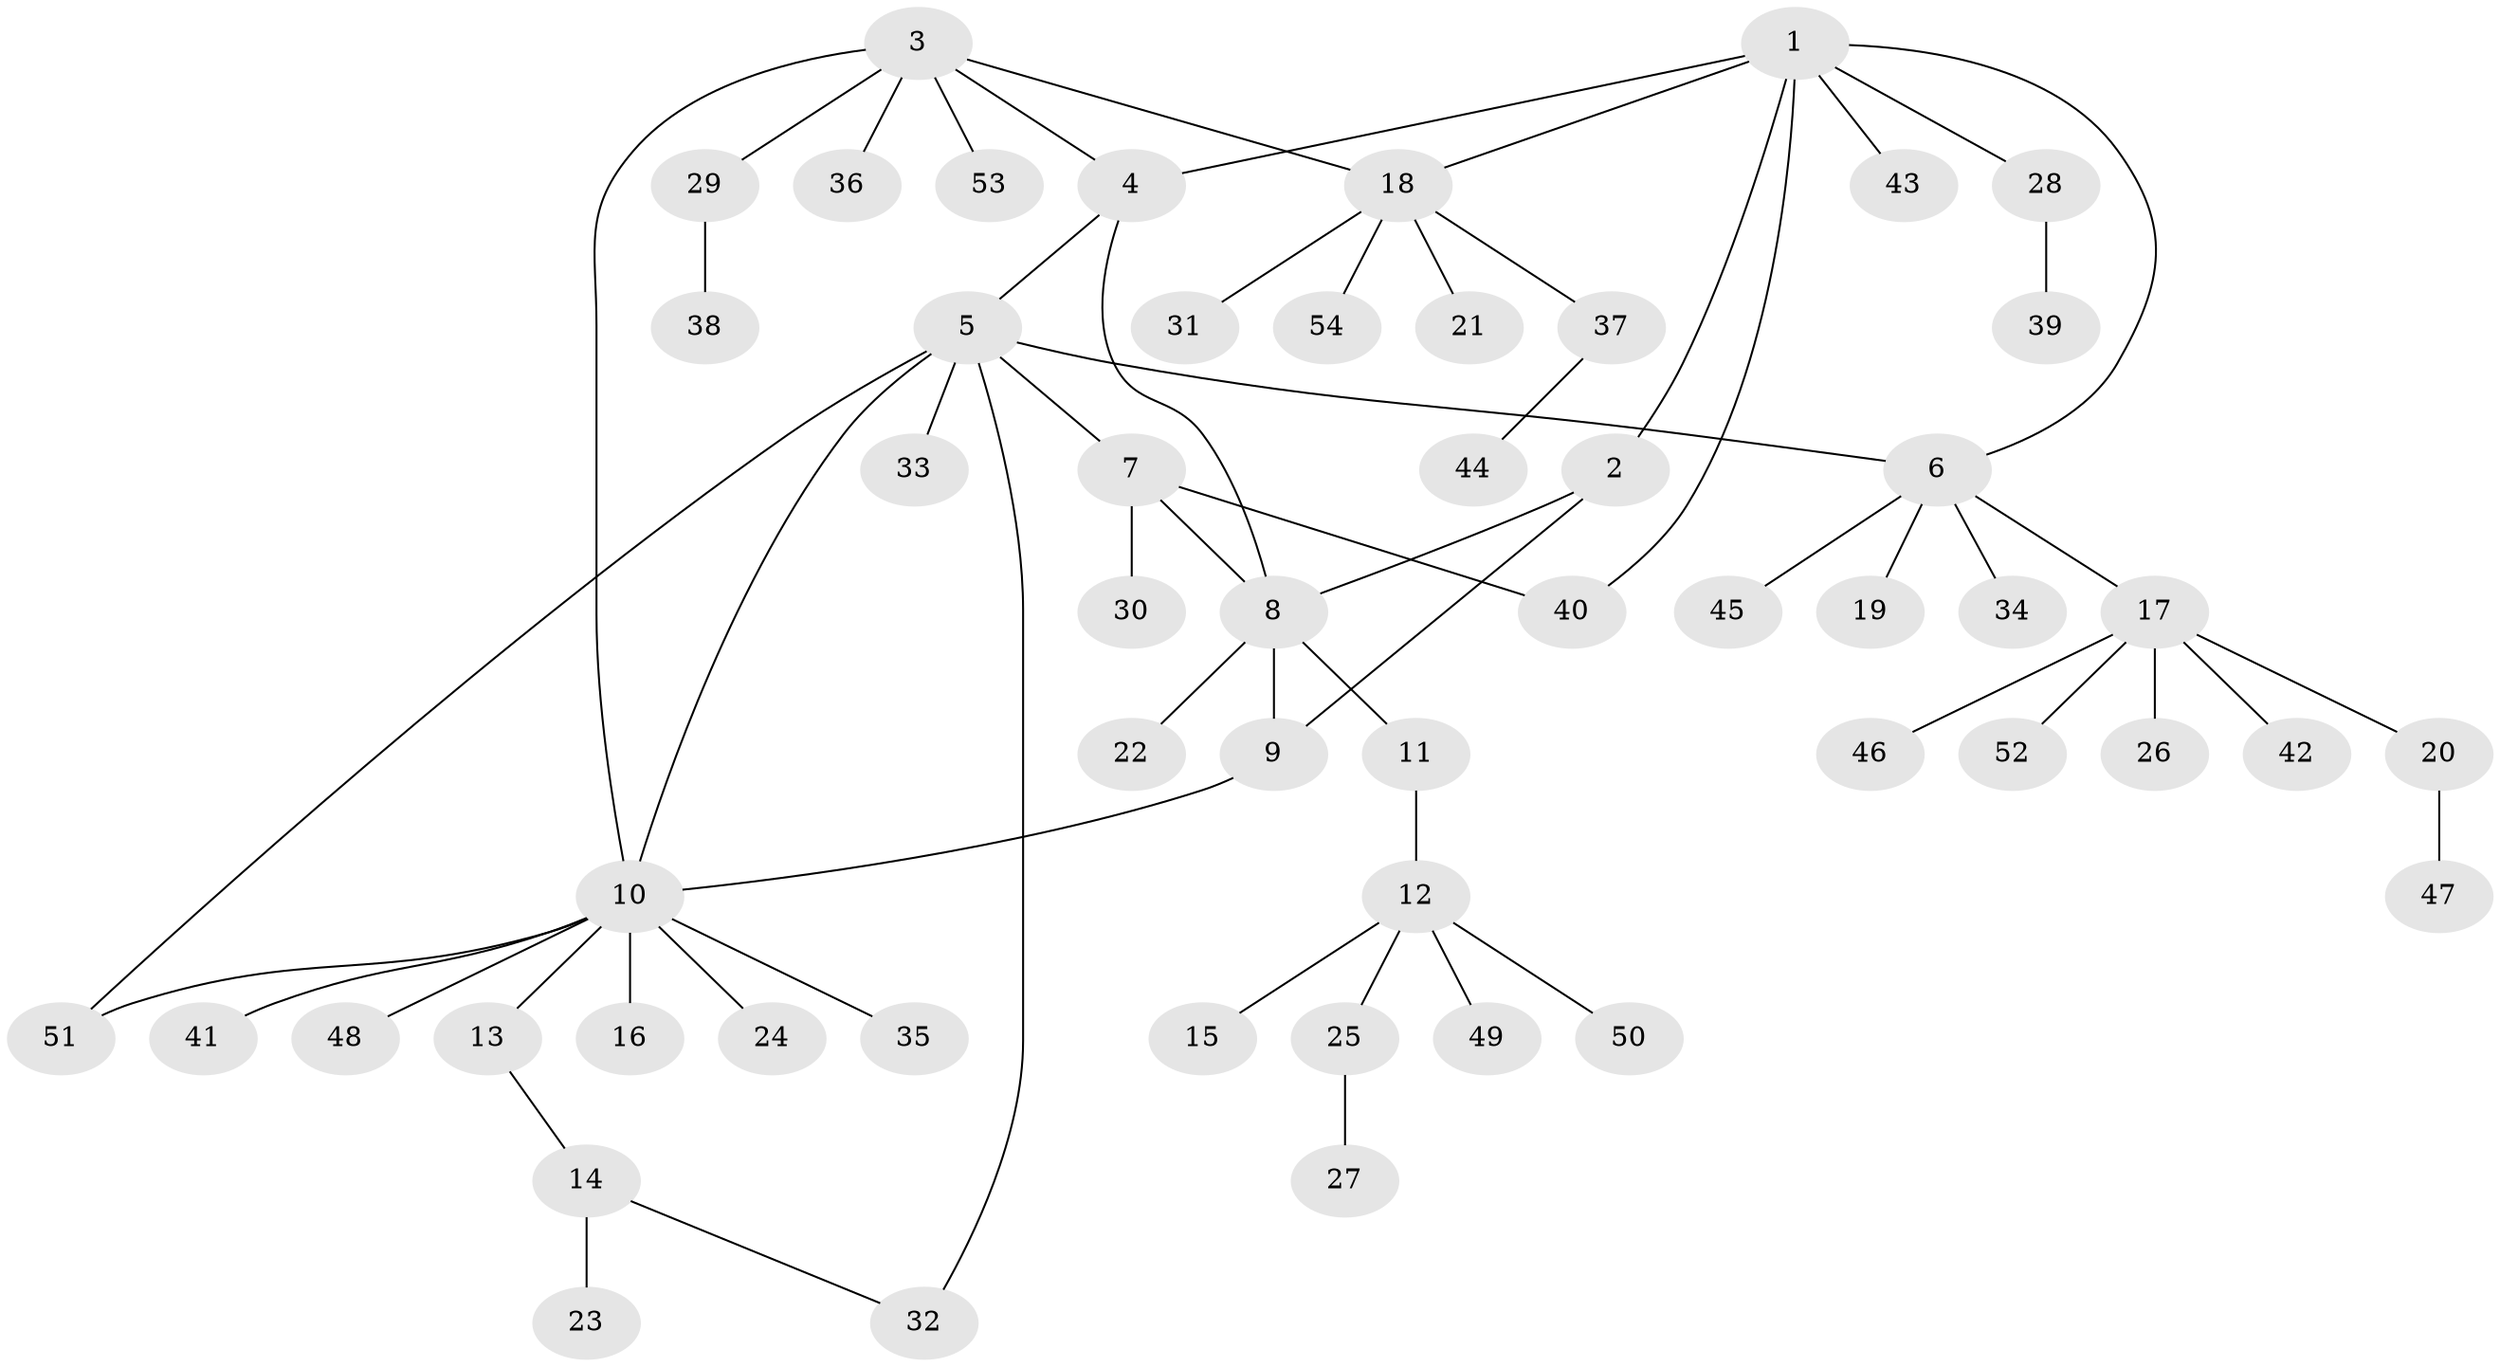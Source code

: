 // coarse degree distribution, {5: 0.07407407407407407, 3: 0.1111111111111111, 12: 0.037037037037037035, 1: 0.7037037037037037, 10: 0.037037037037037035, 2: 0.037037037037037035}
// Generated by graph-tools (version 1.1) at 2025/57/03/04/25 21:57:57]
// undirected, 54 vertices, 63 edges
graph export_dot {
graph [start="1"]
  node [color=gray90,style=filled];
  1;
  2;
  3;
  4;
  5;
  6;
  7;
  8;
  9;
  10;
  11;
  12;
  13;
  14;
  15;
  16;
  17;
  18;
  19;
  20;
  21;
  22;
  23;
  24;
  25;
  26;
  27;
  28;
  29;
  30;
  31;
  32;
  33;
  34;
  35;
  36;
  37;
  38;
  39;
  40;
  41;
  42;
  43;
  44;
  45;
  46;
  47;
  48;
  49;
  50;
  51;
  52;
  53;
  54;
  1 -- 2;
  1 -- 4;
  1 -- 6;
  1 -- 18;
  1 -- 28;
  1 -- 40;
  1 -- 43;
  2 -- 8;
  2 -- 9;
  3 -- 4;
  3 -- 10;
  3 -- 18;
  3 -- 29;
  3 -- 36;
  3 -- 53;
  4 -- 5;
  4 -- 8;
  5 -- 6;
  5 -- 7;
  5 -- 10;
  5 -- 32;
  5 -- 33;
  5 -- 51;
  6 -- 17;
  6 -- 19;
  6 -- 34;
  6 -- 45;
  7 -- 8;
  7 -- 30;
  7 -- 40;
  8 -- 9;
  8 -- 11;
  8 -- 22;
  9 -- 10;
  10 -- 13;
  10 -- 16;
  10 -- 24;
  10 -- 35;
  10 -- 41;
  10 -- 48;
  10 -- 51;
  11 -- 12;
  12 -- 15;
  12 -- 25;
  12 -- 49;
  12 -- 50;
  13 -- 14;
  14 -- 23;
  14 -- 32;
  17 -- 20;
  17 -- 26;
  17 -- 42;
  17 -- 46;
  17 -- 52;
  18 -- 21;
  18 -- 31;
  18 -- 37;
  18 -- 54;
  20 -- 47;
  25 -- 27;
  28 -- 39;
  29 -- 38;
  37 -- 44;
}
